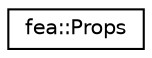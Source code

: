 digraph "Graphical Class Hierarchy"
{
  edge [fontname="Helvetica",fontsize="10",labelfontname="Helvetica",labelfontsize="10"];
  node [fontname="Helvetica",fontsize="10",shape=record];
  rankdir="LR";
  Node1 [label="fea::Props",height=0.2,width=0.4,color="black", fillcolor="white", style="filled",URL="$structfea_1_1_props.html",tooltip="The set of properties associated with an element. "];
}
